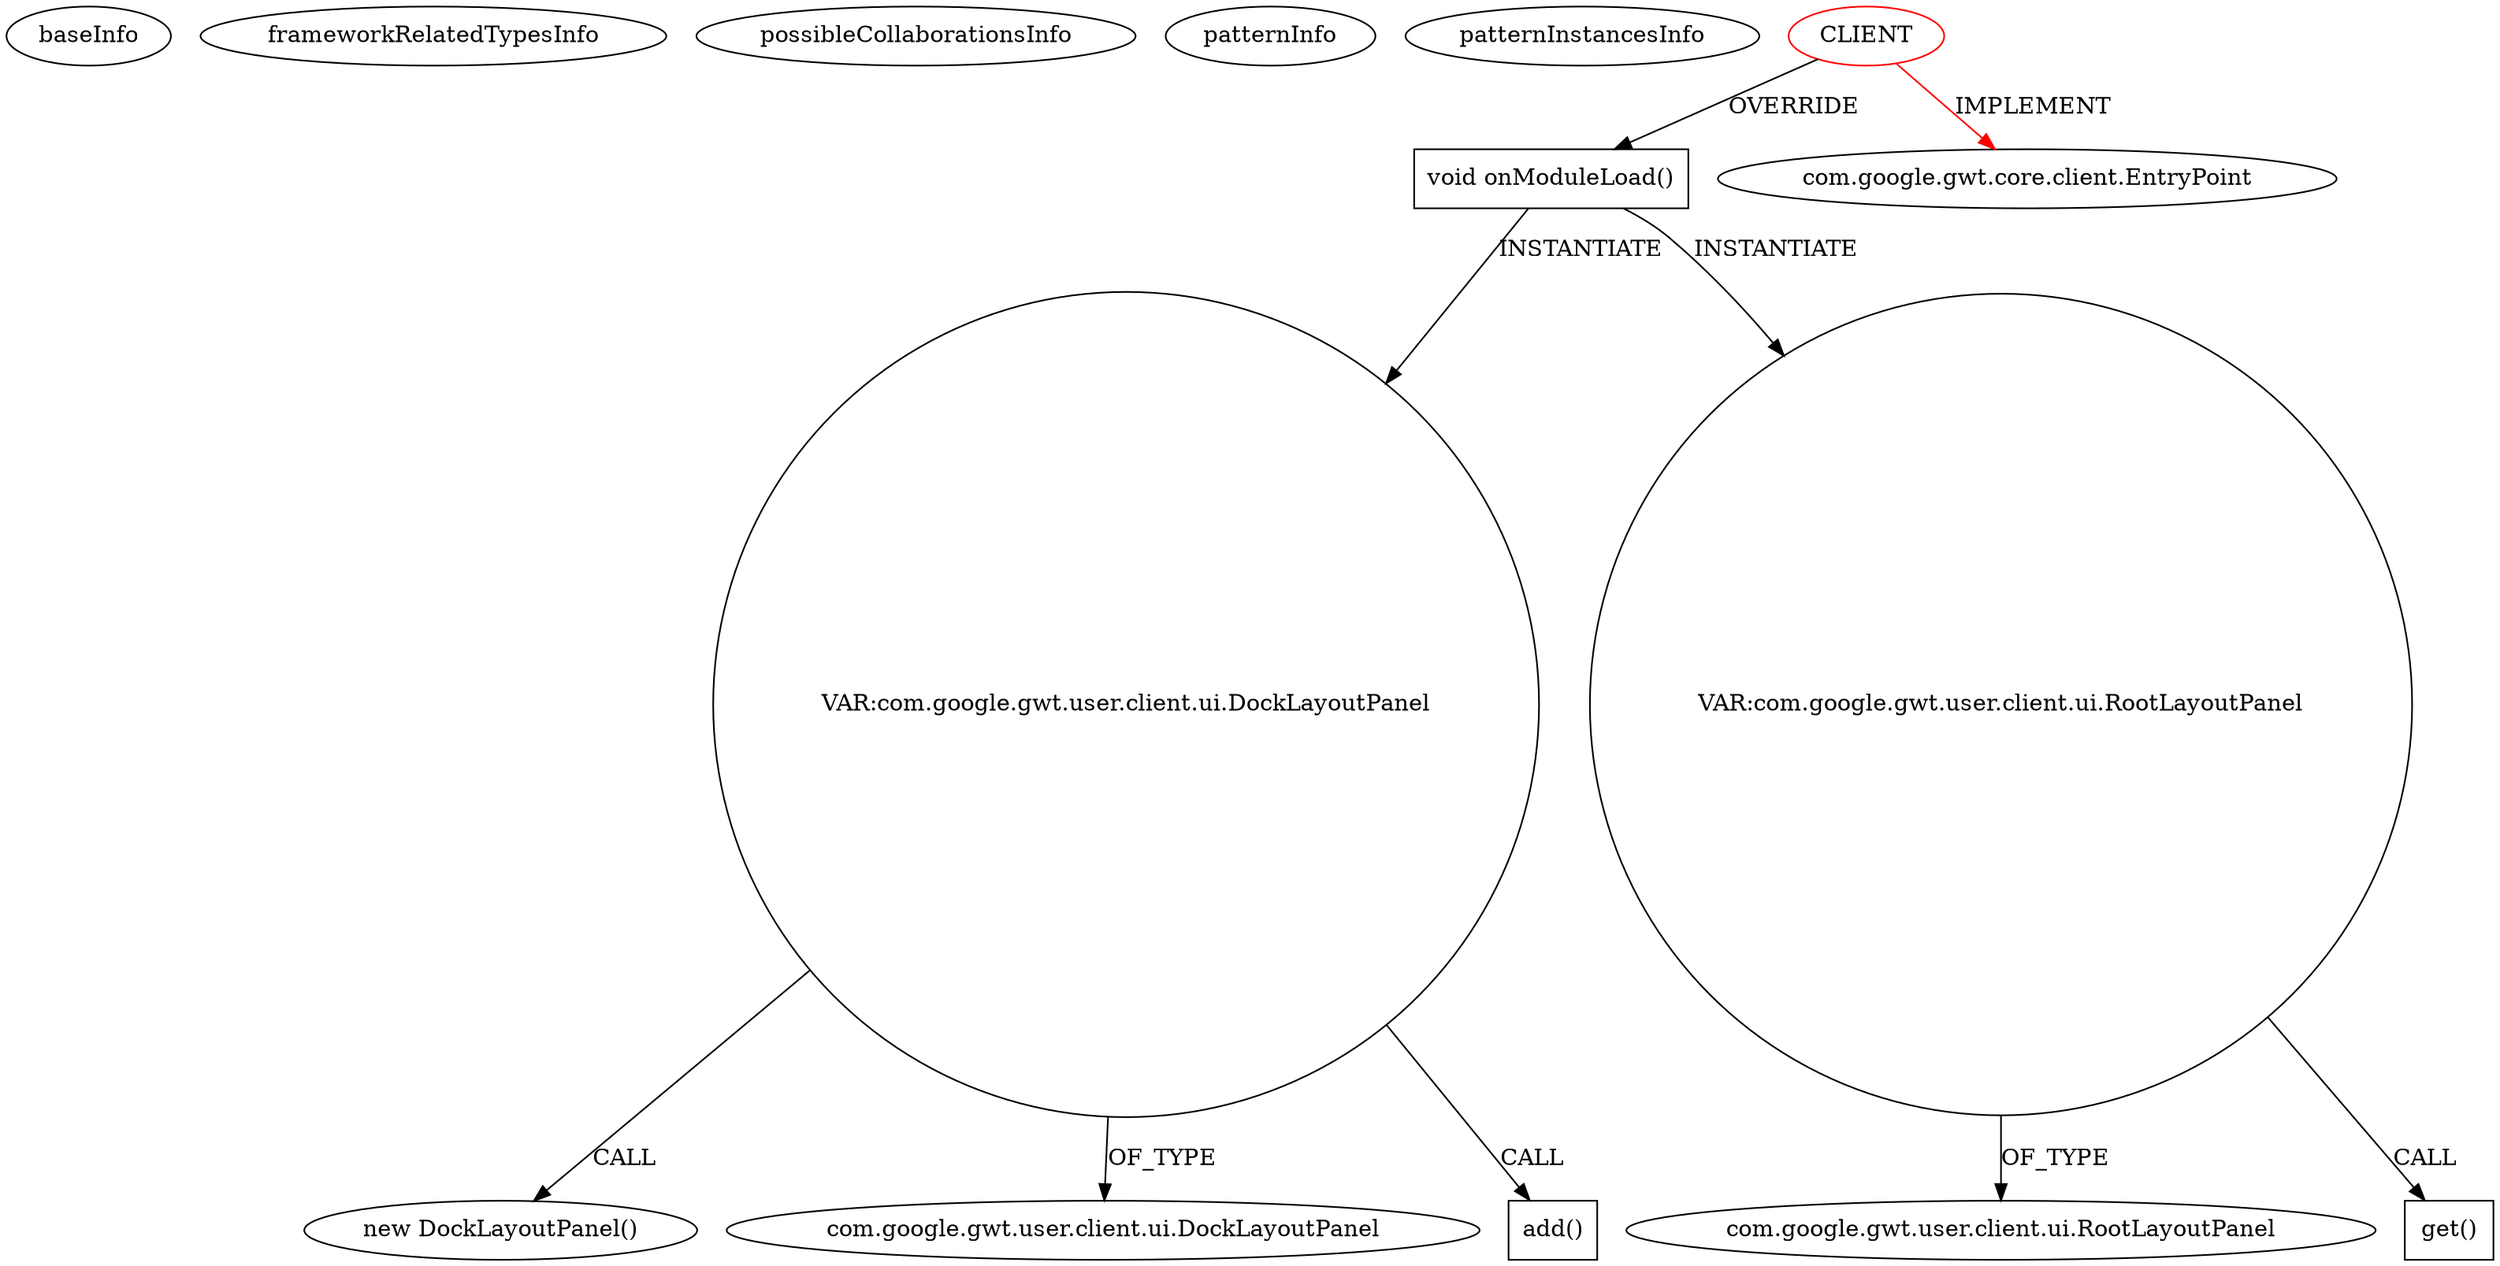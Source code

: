 digraph {
baseInfo[graphId=1841,category="pattern",isAnonymous=false,possibleRelation=false]
frameworkRelatedTypesInfo[0="com.google.gwt.core.client.EntryPoint"]
possibleCollaborationsInfo[]
patternInfo[frequency=2.0,patternRootClient=0]
patternInstancesInfo[0="avida-cookmaster~/avida-cookmaster/cookmaster-master/src/cookmaster/client/Cookmaster.java~Cookmaster~769",1="puxapuak-jext~/puxapuak-jext/jext-master/jext/src/jext/net/client/jextmain.java~jextmain~4321"]
20[label="new DockLayoutPanel()",vertexType="CONSTRUCTOR_CALL",isFrameworkType=false]
21[label="VAR:com.google.gwt.user.client.ui.DockLayoutPanel",vertexType="VARIABLE_EXPRESION",isFrameworkType=false,shape=circle]
11[label="com.google.gwt.user.client.ui.DockLayoutPanel",vertexType="FRAMEWORK_CLASS_TYPE",isFrameworkType=false]
43[label="add()",vertexType="INSIDE_CALL",isFrameworkType=false,shape=box]
2[label="void onModuleLoad()",vertexType="OVERRIDING_METHOD_DECLARATION",isFrameworkType=false,shape=box]
0[label="CLIENT",vertexType="ROOT_CLIENT_CLASS_DECLARATION",isFrameworkType=false,color=red]
1[label="com.google.gwt.core.client.EntryPoint",vertexType="FRAMEWORK_INTERFACE_TYPE",isFrameworkType=false]
3[label="VAR:com.google.gwt.user.client.ui.RootLayoutPanel",vertexType="VARIABLE_EXPRESION",isFrameworkType=false,shape=circle]
5[label="com.google.gwt.user.client.ui.RootLayoutPanel",vertexType="FRAMEWORK_CLASS_TYPE",isFrameworkType=false]
4[label="get()",vertexType="INSIDE_CALL",isFrameworkType=false,shape=box]
2->21[label="INSTANTIATE"]
21->11[label="OF_TYPE"]
0->2[label="OVERRIDE"]
21->20[label="CALL"]
2->3[label="INSTANTIATE"]
3->4[label="CALL"]
3->5[label="OF_TYPE"]
0->1[label="IMPLEMENT",color=red]
21->43[label="CALL"]
}
